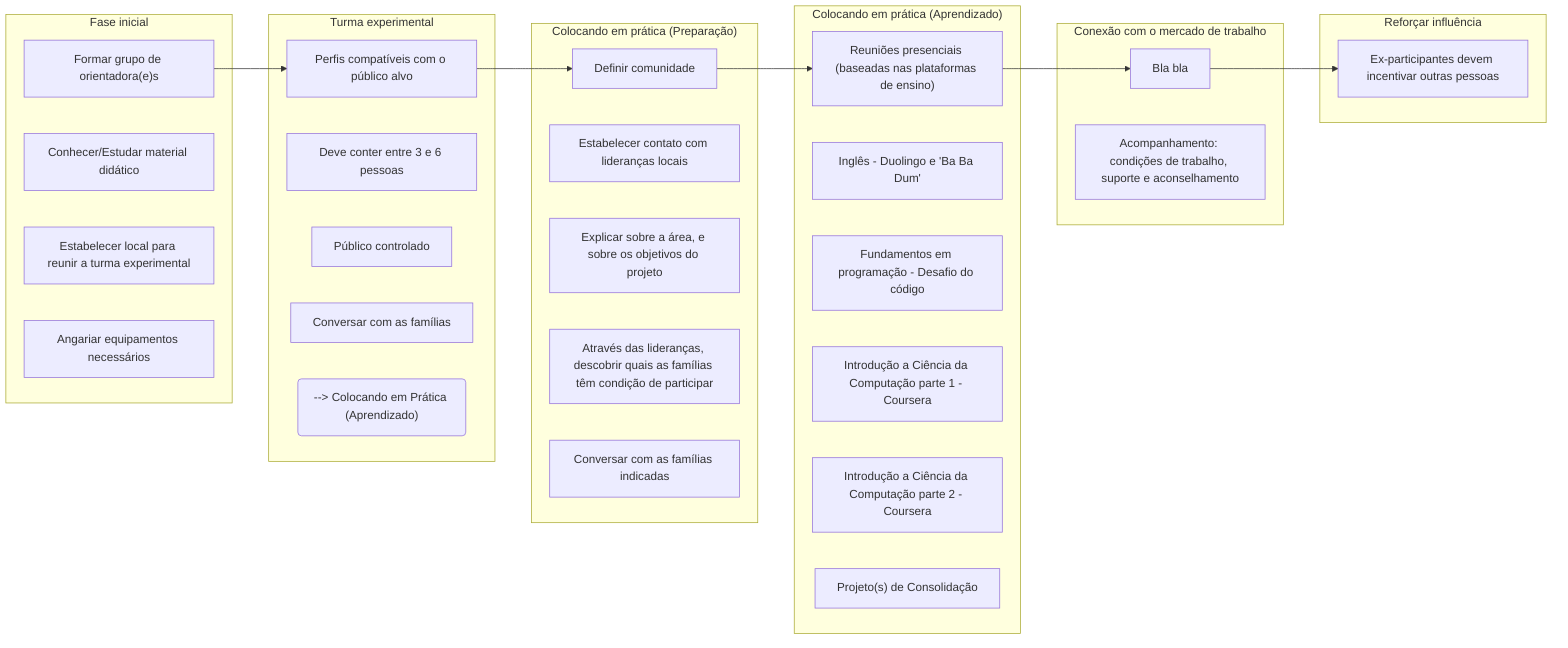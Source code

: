 graph LR
  subgraph Fase inicial
    FI1["Formar grupo de orientadora(e)s"]
    FI2["Conhecer/Estudar material didático"]
    FI3["Estabelecer local para reunir a turma experimental"]
    FI4["Angariar equipamentos necessários"]
  end
  subgraph Turma experimental
    FI1 --> TE1["Perfis compatíveis com o público alvo"]
    TE2["Deve conter entre 3 e 6 pessoas"]
    TE3["Público controlado"]
    TE4["Conversar com as famílias"]
    TE5("--> Colocando em Prática (Aprendizado)")
  end
  subgraph "Colocando em prática (Preparação)"
    TE1 --> CP1["Definir comunidade"]
    CP2["Estabelecer contato com lideranças locais"]
    CP3["Explicar sobre a área, e sobre os objetivos do projeto"]
    CP4["Através das lideranças, descobrir quais as famílias têm condição de participar"]
    CP5["Conversar com as famílias indicadas"]
  end
  subgraph "Colocando em prática (Aprendizado)"
    CP1 --> CPA1["Reuniões presenciais (baseadas nas plataformas de ensino)"]
    CPA2["Inglês - Duolingo e 'Ba Ba Dum'"]
    CPA3["Fundamentos em programação - Desafio do código"]
    CPA4["Introdução a Ciência da Computação parte 1 - Coursera"]
    CPA5["Introdução a Ciência da Computação parte 2 - Coursera"]
    CPA6["Projeto(s) de Consolidação"]
  end
  subgraph "Conexão com o mercado de trabalho"
    CPA1 --> CMT1["Bla bla"]
    CMT2["Acompanhamento: condições de trabalho, suporte e aconselhamento"]
  end
  subgraph "Reforçar influência"
    CMT1 --> RI1["Ex-participantes devem incentivar outras pessoas"]
  end